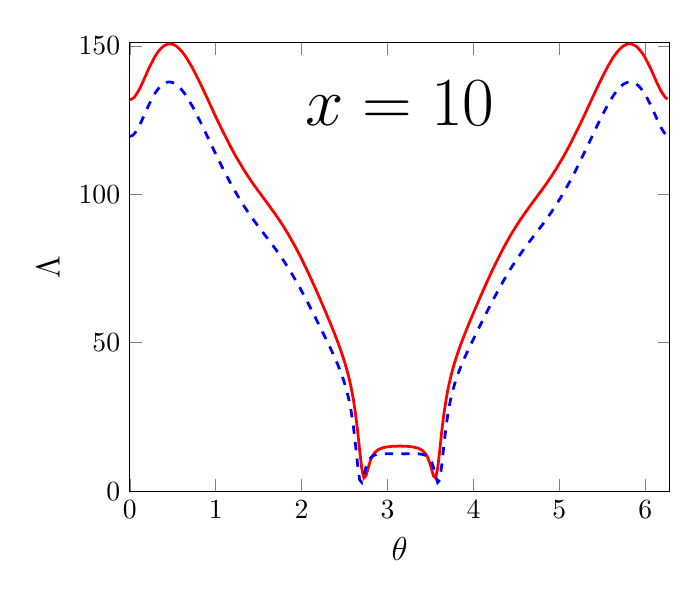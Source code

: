 \begin{tikzpicture}[scale=1]

  \begin{axis}[
    xmin = 0,
    xmax = 6.283,
    ymin = 0,
    ymax = 151,
    xlabel = {\large $\theta$},
    ylabel = {\large ${\Lambda}$},
    ylabel near ticks,
    title style={at={(0.5,0.9)},anchor=north},
    title = {\Huge $x = 10$},
  ]

\addplot[red,line width=1pt] coordinates{
(0.0e+00,1.319e+02)
(2.454e-02,1.321e+02)
(4.909e-02,1.326e+02)
(7.363e-02,1.336e+02)
(9.818e-02,1.347e+02)
(1.227e-01,1.361e+02)
(1.473e-01,1.376e+02)
(1.718e-01,1.392e+02)
(1.964e-01,1.408e+02)
(2.209e-01,1.424e+02)
(2.454e-01,1.438e+02)
(2.7e-01,1.452e+02)
(2.945e-01,1.465e+02)
(3.191e-01,1.476e+02)
(3.436e-01,1.485e+02)
(3.682e-01,1.493e+02)
(3.927e-01,1.499e+02)
(4.172e-01,1.503e+02)
(4.418e-01,1.506e+02)
(4.663e-01,1.506e+02)
(4.909e-01,1.506e+02)
(5.154e-01,1.503e+02)
(5.4e-01,1.499e+02)
(5.645e-01,1.493e+02)
(5.891e-01,1.486e+02)
(6.136e-01,1.478e+02)
(6.381e-01,1.468e+02)
(6.627e-01,1.458e+02)
(6.872e-01,1.446e+02)
(7.118e-01,1.434e+02)
(7.363e-01,1.421e+02)
(7.609e-01,1.407e+02)
(7.854e-01,1.393e+02)
(8.099e-01,1.379e+02)
(8.345e-01,1.364e+02)
(8.59e-01,1.349e+02)
(8.836e-01,1.334e+02)
(9.081e-01,1.319e+02)
(9.327e-01,1.303e+02)
(9.572e-01,1.288e+02)
(9.818e-01,1.272e+02)
(1.006e+00,1.257e+02)
(1.031e+00,1.242e+02)
(1.055e+00,1.228e+02)
(1.08e+00,1.213e+02)
(1.105e+00,1.199e+02)
(1.129e+00,1.185e+02)
(1.154e+00,1.171e+02)
(1.178e+00,1.157e+02)
(1.203e+00,1.144e+02)
(1.227e+00,1.131e+02)
(1.252e+00,1.119e+02)
(1.276e+00,1.107e+02)
(1.301e+00,1.095e+02)
(1.325e+00,1.083e+02)
(1.35e+00,1.072e+02)
(1.374e+00,1.061e+02)
(1.399e+00,1.051e+02)
(1.423e+00,1.04e+02)
(1.448e+00,1.03e+02)
(1.473e+00,1.02e+02)
(1.497e+00,1.01e+02)
(1.522e+00,1.001e+02)
(1.546e+00,9.91e+01)
(1.571e+00,9.814e+01)
(1.595e+00,9.718e+01)
(1.62e+00,9.622e+01)
(1.644e+00,9.524e+01)
(1.669e+00,9.426e+01)
(1.694e+00,9.325e+01)
(1.718e+00,9.223e+01)
(1.743e+00,9.117e+01)
(1.767e+00,9.009e+01)
(1.792e+00,8.898e+01)
(1.816e+00,8.784e+01)
(1.841e+00,8.666e+01)
(1.865e+00,8.545e+01)
(1.89e+00,8.42e+01)
(1.914e+00,8.292e+01)
(1.939e+00,8.159e+01)
(1.964e+00,8.024e+01)
(1.988e+00,7.885e+01)
(2.013e+00,7.742e+01)
(2.037e+00,7.596e+01)
(2.062e+00,7.448e+01)
(2.086e+00,7.296e+01)
(2.111e+00,7.143e+01)
(2.135e+00,6.986e+01)
(2.16e+00,6.828e+01)
(2.184e+00,6.667e+01)
(2.209e+00,6.505e+01)
(2.233e+00,6.341e+01)
(2.258e+00,6.176e+01)
(2.283e+00,6.009e+01)
(2.307e+00,5.841e+01)
(2.332e+00,5.67e+01)
(2.356e+00,5.496e+01)
(2.381e+00,5.319e+01)
(2.405e+00,5.136e+01)
(2.43e+00,4.947e+01)
(2.454e+00,4.75e+01)
(2.479e+00,4.541e+01)
(2.503e+00,4.316e+01)
(2.528e+00,4.07e+01)
(2.553e+00,3.793e+01)
(2.577e+00,3.474e+01)
(2.602e+00,3.093e+01)
(2.626e+00,2.626e+01)
(2.651e+00,2.049e+01)
(2.675e+00,1.378e+01)
(2.7e+00,7.592e+00)
(2.724e+00,4.421e+00)
(2.749e+00,5.198e+00)
(2.773e+00,7.677e+00)
(2.798e+00,1.008e+01)
(2.822e+00,1.174e+01)
(2.847e+00,1.286e+01)
(2.872e+00,1.356e+01)
(2.896e+00,1.405e+01)
(2.921e+00,1.437e+01)
(2.945e+00,1.462e+01)
(2.97e+00,1.477e+01)
(2.994e+00,1.492e+01)
(3.019e+00,1.499e+01)
(3.043e+00,1.508e+01)
(3.068e+00,1.511e+01)
(3.092e+00,1.516e+01)
(3.117e+00,1.516e+01)
(3.142e+00,1.519e+01)
(3.166e+00,1.516e+01)
(3.191e+00,1.516e+01)
(3.215e+00,1.511e+01)
(3.24e+00,1.508e+01)
(3.264e+00,1.499e+01)
(3.289e+00,1.492e+01)
(3.313e+00,1.477e+01)
(3.338e+00,1.462e+01)
(3.362e+00,1.437e+01)
(3.387e+00,1.405e+01)
(3.412e+00,1.356e+01)
(3.436e+00,1.286e+01)
(3.461e+00,1.174e+01)
(3.485e+00,1.008e+01)
(3.51e+00,7.677e+00)
(3.534e+00,5.198e+00)
(3.559e+00,4.421e+00)
(3.583e+00,7.592e+00)
(3.608e+00,1.378e+01)
(3.632e+00,2.049e+01)
(3.657e+00,2.626e+01)
(3.682e+00,3.093e+01)
(3.706e+00,3.474e+01)
(3.731e+00,3.793e+01)
(3.755e+00,4.07e+01)
(3.78e+00,4.316e+01)
(3.804e+00,4.541e+01)
(3.829e+00,4.75e+01)
(3.853e+00,4.947e+01)
(3.878e+00,5.136e+01)
(3.902e+00,5.319e+01)
(3.927e+00,5.496e+01)
(3.951e+00,5.67e+01)
(3.976e+00,5.841e+01)
(4.001e+00,6.009e+01)
(4.025e+00,6.176e+01)
(4.05e+00,6.341e+01)
(4.074e+00,6.505e+01)
(4.099e+00,6.667e+01)
(4.123e+00,6.828e+01)
(4.148e+00,6.986e+01)
(4.172e+00,7.143e+01)
(4.197e+00,7.296e+01)
(4.221e+00,7.448e+01)
(4.246e+00,7.596e+01)
(4.271e+00,7.742e+01)
(4.295e+00,7.885e+01)
(4.32e+00,8.024e+01)
(4.344e+00,8.159e+01)
(4.369e+00,8.292e+01)
(4.393e+00,8.42e+01)
(4.418e+00,8.545e+01)
(4.442e+00,8.666e+01)
(4.467e+00,8.784e+01)
(4.492e+00,8.898e+01)
(4.516e+00,9.009e+01)
(4.541e+00,9.117e+01)
(4.565e+00,9.223e+01)
(4.59e+00,9.325e+01)
(4.614e+00,9.426e+01)
(4.639e+00,9.524e+01)
(4.663e+00,9.622e+01)
(4.688e+00,9.718e+01)
(4.712e+00,9.814e+01)
(4.737e+00,9.91e+01)
(4.761e+00,1.001e+02)
(4.786e+00,1.01e+02)
(4.811e+00,1.02e+02)
(4.835e+00,1.03e+02)
(4.86e+00,1.04e+02)
(4.884e+00,1.051e+02)
(4.909e+00,1.061e+02)
(4.933e+00,1.072e+02)
(4.958e+00,1.083e+02)
(4.982e+00,1.095e+02)
(5.007e+00,1.107e+02)
(5.032e+00,1.119e+02)
(5.056e+00,1.131e+02)
(5.08e+00,1.144e+02)
(5.105e+00,1.157e+02)
(5.13e+00,1.171e+02)
(5.154e+00,1.185e+02)
(5.179e+00,1.199e+02)
(5.203e+00,1.213e+02)
(5.228e+00,1.228e+02)
(5.252e+00,1.242e+02)
(5.277e+00,1.257e+02)
(5.301e+00,1.272e+02)
(5.326e+00,1.288e+02)
(5.351e+00,1.303e+02)
(5.375e+00,1.319e+02)
(5.4e+00,1.334e+02)
(5.424e+00,1.349e+02)
(5.449e+00,1.364e+02)
(5.473e+00,1.379e+02)
(5.498e+00,1.393e+02)
(5.522e+00,1.407e+02)
(5.547e+00,1.421e+02)
(5.571e+00,1.434e+02)
(5.596e+00,1.446e+02)
(5.62e+00,1.458e+02)
(5.645e+00,1.468e+02)
(5.67e+00,1.478e+02)
(5.694e+00,1.486e+02)
(5.719e+00,1.493e+02)
(5.743e+00,1.499e+02)
(5.768e+00,1.503e+02)
(5.792e+00,1.506e+02)
(5.817e+00,1.506e+02)
(5.841e+00,1.506e+02)
(5.866e+00,1.503e+02)
(5.891e+00,1.499e+02)
(5.915e+00,1.493e+02)
(5.94e+00,1.485e+02)
(5.964e+00,1.476e+02)
(5.989e+00,1.465e+02)
(6.013e+00,1.452e+02)
(6.038e+00,1.438e+02)
(6.062e+00,1.424e+02)
(6.087e+00,1.408e+02)
(6.111e+00,1.392e+02)
(6.136e+00,1.376e+02)
(6.16e+00,1.361e+02)
(6.185e+00,1.347e+02)
(6.21e+00,1.336e+02)
(6.234e+00,1.326e+02)
(6.259e+00,1.321e+02)
};


\addplot[blue,dashed,line width=1pt] coordinates{
(0.0e+00,1.195e+02)
(2.454e-02,1.197e+02)
(4.909e-02,1.203e+02)
(7.363e-02,1.212e+02)
(9.818e-02,1.224e+02)
(1.227e-01,1.238e+02)
(1.473e-01,1.254e+02)
(1.718e-01,1.27e+02)
(1.964e-01,1.286e+02)
(2.209e-01,1.301e+02)
(2.454e-01,1.315e+02)
(2.7e-01,1.329e+02)
(2.945e-01,1.341e+02)
(3.191e-01,1.351e+02)
(3.436e-01,1.36e+02)
(3.682e-01,1.367e+02)
(3.927e-01,1.372e+02)
(4.172e-01,1.376e+02)
(4.418e-01,1.378e+02)
(4.663e-01,1.378e+02)
(4.909e-01,1.377e+02)
(5.154e-01,1.374e+02)
(5.4e-01,1.37e+02)
(5.645e-01,1.364e+02)
(5.891e-01,1.357e+02)
(6.136e-01,1.348e+02)
(6.381e-01,1.339e+02)
(6.627e-01,1.328e+02)
(6.872e-01,1.317e+02)
(7.118e-01,1.304e+02)
(7.363e-01,1.292e+02)
(7.609e-01,1.278e+02)
(7.854e-01,1.264e+02)
(8.099e-01,1.25e+02)
(8.345e-01,1.236e+02)
(8.59e-01,1.221e+02)
(8.836e-01,1.206e+02)
(9.081e-01,1.191e+02)
(9.327e-01,1.176e+02)
(9.572e-01,1.161e+02)
(9.818e-01,1.146e+02)
(1.006e+00,1.132e+02)
(1.031e+00,1.117e+02)
(1.055e+00,1.103e+02)
(1.08e+00,1.088e+02)
(1.105e+00,1.074e+02)
(1.129e+00,1.061e+02)
(1.154e+00,1.047e+02)
(1.178e+00,1.034e+02)
(1.203e+00,1.021e+02)
(1.227e+00,1.009e+02)
(1.252e+00,9.966e+01)
(1.276e+00,9.846e+01)
(1.301e+00,9.732e+01)
(1.325e+00,9.619e+01)
(1.35e+00,9.511e+01)
(1.374e+00,9.403e+01)
(1.399e+00,9.302e+01)
(1.423e+00,9.199e+01)
(1.448e+00,9.103e+01)
(1.473e+00,9.004e+01)
(1.497e+00,8.911e+01)
(1.522e+00,8.815e+01)
(1.546e+00,8.725e+01)
(1.571e+00,8.63e+01)
(1.595e+00,8.54e+01)
(1.62e+00,8.445e+01)
(1.644e+00,8.353e+01)
(1.669e+00,8.256e+01)
(1.694e+00,8.161e+01)
(1.718e+00,8.062e+01)
(1.743e+00,7.962e+01)
(1.767e+00,7.858e+01)
(1.792e+00,7.753e+01)
(1.816e+00,7.644e+01)
(1.841e+00,7.533e+01)
(1.865e+00,7.418e+01)
(1.89e+00,7.301e+01)
(1.914e+00,7.18e+01)
(1.939e+00,7.057e+01)
(1.964e+00,6.931e+01)
(1.988e+00,6.802e+01)
(2.013e+00,6.67e+01)
(2.037e+00,6.537e+01)
(2.062e+00,6.402e+01)
(2.086e+00,6.265e+01)
(2.111e+00,6.125e+01)
(2.135e+00,5.986e+01)
(2.16e+00,5.845e+01)
(2.184e+00,5.703e+01)
(2.209e+00,5.56e+01)
(2.233e+00,5.417e+01)
(2.258e+00,5.274e+01)
(2.283e+00,5.129e+01)
(2.307e+00,4.982e+01)
(2.332e+00,4.834e+01)
(2.356e+00,4.683e+01)
(2.381e+00,4.527e+01)
(2.405e+00,4.366e+01)
(2.43e+00,4.196e+01)
(2.454e+00,4.016e+01)
(2.479e+00,3.818e+01)
(2.503e+00,3.601e+01)
(2.528e+00,3.347e+01)
(2.553e+00,3.048e+01)
(2.577e+00,2.672e+01)
(2.602e+00,2.195e+01)
(2.626e+00,1.582e+01)
(2.651e+00,8.982e+00)
(2.675e+00,3.798e+00)
(2.7e+00,2.939e+00)
(2.724e+00,5.406e+00)
(2.749e+00,8.086e+00)
(2.773e+00,1.001e+01)
(2.798e+00,1.108e+01)
(2.822e+00,1.176e+01)
(2.847e+00,1.211e+01)
(2.872e+00,1.236e+01)
(2.896e+00,1.246e+01)
(2.921e+00,1.256e+01)
(2.945e+00,1.257e+01)
(2.97e+00,1.261e+01)
(2.994e+00,1.258e+01)
(3.019e+00,1.261e+01)
(3.043e+00,1.257e+01)
(3.068e+00,1.259e+01)
(3.092e+00,1.255e+01)
(3.117e+00,1.258e+01)
(3.142e+00,1.254e+01)
(3.166e+00,1.258e+01)
(3.191e+00,1.255e+01)
(3.215e+00,1.259e+01)
(3.24e+00,1.257e+01)
(3.264e+00,1.261e+01)
(3.289e+00,1.258e+01)
(3.313e+00,1.261e+01)
(3.338e+00,1.257e+01)
(3.362e+00,1.256e+01)
(3.387e+00,1.246e+01)
(3.412e+00,1.236e+01)
(3.436e+00,1.211e+01)
(3.461e+00,1.176e+01)
(3.485e+00,1.108e+01)
(3.51e+00,1.001e+01)
(3.534e+00,8.086e+00)
(3.559e+00,5.406e+00)
(3.583e+00,2.939e+00)
(3.608e+00,3.798e+00)
(3.632e+00,8.982e+00)
(3.657e+00,1.582e+01)
(3.682e+00,2.195e+01)
(3.706e+00,2.672e+01)
(3.731e+00,3.048e+01)
(3.755e+00,3.347e+01)
(3.78e+00,3.601e+01)
(3.804e+00,3.818e+01)
(3.829e+00,4.016e+01)
(3.853e+00,4.196e+01)
(3.878e+00,4.366e+01)
(3.902e+00,4.527e+01)
(3.927e+00,4.683e+01)
(3.951e+00,4.834e+01)
(3.976e+00,4.982e+01)
(4.001e+00,5.129e+01)
(4.025e+00,5.274e+01)
(4.05e+00,5.417e+01)
(4.074e+00,5.56e+01)
(4.099e+00,5.703e+01)
(4.123e+00,5.845e+01)
(4.148e+00,5.986e+01)
(4.172e+00,6.125e+01)
(4.197e+00,6.265e+01)
(4.221e+00,6.402e+01)
(4.246e+00,6.537e+01)
(4.271e+00,6.67e+01)
(4.295e+00,6.802e+01)
(4.32e+00,6.931e+01)
(4.344e+00,7.057e+01)
(4.369e+00,7.18e+01)
(4.393e+00,7.301e+01)
(4.418e+00,7.418e+01)
(4.442e+00,7.533e+01)
(4.467e+00,7.644e+01)
(4.492e+00,7.753e+01)
(4.516e+00,7.858e+01)
(4.541e+00,7.962e+01)
(4.565e+00,8.062e+01)
(4.59e+00,8.161e+01)
(4.614e+00,8.256e+01)
(4.639e+00,8.353e+01)
(4.663e+00,8.445e+01)
(4.688e+00,8.54e+01)
(4.712e+00,8.63e+01)
(4.737e+00,8.725e+01)
(4.761e+00,8.815e+01)
(4.786e+00,8.911e+01)
(4.811e+00,9.004e+01)
(4.835e+00,9.103e+01)
(4.86e+00,9.199e+01)
(4.884e+00,9.302e+01)
(4.909e+00,9.403e+01)
(4.933e+00,9.511e+01)
(4.958e+00,9.619e+01)
(4.982e+00,9.732e+01)
(5.007e+00,9.846e+01)
(5.032e+00,9.966e+01)
(5.056e+00,1.009e+02)
(5.08e+00,1.021e+02)
(5.105e+00,1.034e+02)
(5.13e+00,1.047e+02)
(5.154e+00,1.061e+02)
(5.179e+00,1.074e+02)
(5.203e+00,1.088e+02)
(5.228e+00,1.103e+02)
(5.252e+00,1.117e+02)
(5.277e+00,1.132e+02)
(5.301e+00,1.146e+02)
(5.326e+00,1.161e+02)
(5.351e+00,1.176e+02)
(5.375e+00,1.191e+02)
(5.4e+00,1.206e+02)
(5.424e+00,1.221e+02)
(5.449e+00,1.236e+02)
(5.473e+00,1.25e+02)
(5.498e+00,1.264e+02)
(5.522e+00,1.278e+02)
(5.547e+00,1.292e+02)
(5.571e+00,1.304e+02)
(5.596e+00,1.317e+02)
(5.62e+00,1.328e+02)
(5.645e+00,1.339e+02)
(5.67e+00,1.348e+02)
(5.694e+00,1.357e+02)
(5.719e+00,1.364e+02)
(5.743e+00,1.37e+02)
(5.768e+00,1.374e+02)
(5.792e+00,1.377e+02)
(5.817e+00,1.378e+02)
(5.841e+00,1.378e+02)
(5.866e+00,1.376e+02)
(5.891e+00,1.372e+02)
(5.915e+00,1.367e+02)
(5.94e+00,1.36e+02)
(5.964e+00,1.351e+02)
(5.989e+00,1.341e+02)
(6.013e+00,1.329e+02)
(6.038e+00,1.315e+02)
(6.062e+00,1.301e+02)
(6.087e+00,1.286e+02)
(6.111e+00,1.27e+02)
(6.136e+00,1.254e+02)
(6.16e+00,1.238e+02)
(6.185e+00,1.224e+02)
(6.21e+00,1.212e+02)
(6.234e+00,1.203e+02)
(6.259e+00,1.197e+02)
};

\end{axis}


\end{tikzpicture}
